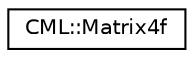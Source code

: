 digraph "Graphical Class Hierarchy"
{
  edge [fontname="Helvetica",fontsize="10",labelfontname="Helvetica",labelfontsize="10"];
  node [fontname="Helvetica",fontsize="10",shape=record];
  rankdir="LR";
  Node0 [label="CML::Matrix4f",height=0.2,width=0.4,color="black", fillcolor="white", style="filled",URL="$class_c_m_l_1_1_matrix4f.html"];
}
